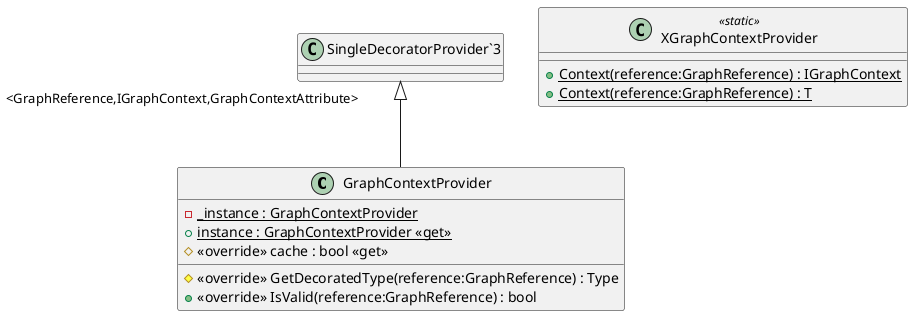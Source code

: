 @startuml
class GraphContextProvider {
    - {static} _instance : GraphContextProvider
    + {static} instance : GraphContextProvider <<get>>
    # <<override>> cache : bool <<get>>
    # <<override>> GetDecoratedType(reference:GraphReference) : Type
    + <<override>> IsValid(reference:GraphReference) : bool
}
class XGraphContextProvider <<static>> {
    + {static} Context(reference:GraphReference) : IGraphContext
    + {static} Context(reference:GraphReference) : T
}
"SingleDecoratorProvider`3" "<GraphReference,IGraphContext,GraphContextAttribute>" <|-- GraphContextProvider
@enduml
